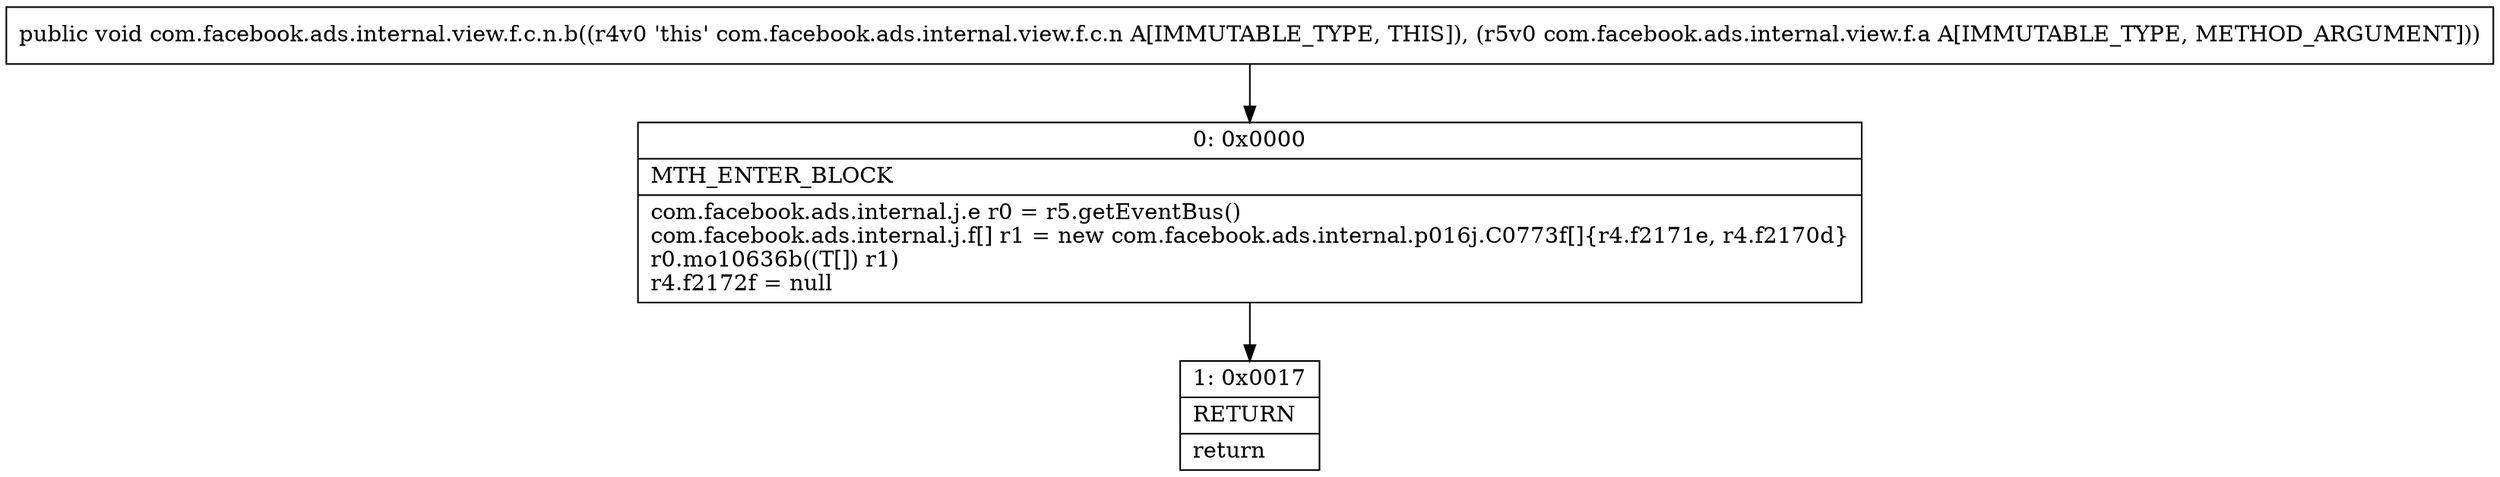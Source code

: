 digraph "CFG forcom.facebook.ads.internal.view.f.c.n.b(Lcom\/facebook\/ads\/internal\/view\/f\/a;)V" {
Node_0 [shape=record,label="{0\:\ 0x0000|MTH_ENTER_BLOCK\l|com.facebook.ads.internal.j.e r0 = r5.getEventBus()\lcom.facebook.ads.internal.j.f[] r1 = new com.facebook.ads.internal.p016j.C0773f[]\{r4.f2171e, r4.f2170d\}\lr0.mo10636b((T[]) r1)\lr4.f2172f = null\l}"];
Node_1 [shape=record,label="{1\:\ 0x0017|RETURN\l|return\l}"];
MethodNode[shape=record,label="{public void com.facebook.ads.internal.view.f.c.n.b((r4v0 'this' com.facebook.ads.internal.view.f.c.n A[IMMUTABLE_TYPE, THIS]), (r5v0 com.facebook.ads.internal.view.f.a A[IMMUTABLE_TYPE, METHOD_ARGUMENT])) }"];
MethodNode -> Node_0;
Node_0 -> Node_1;
}

